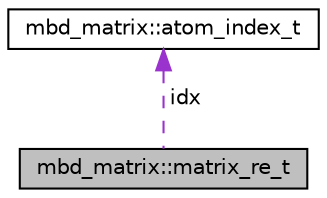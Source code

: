 digraph "mbd_matrix::matrix_re_t"
{
  edge [fontname="Helvetica",fontsize="10",labelfontname="Helvetica",labelfontsize="10"];
  node [fontname="Helvetica",fontsize="10",shape=record];
  Node1 [label="mbd_matrix::matrix_re_t",height=0.2,width=0.4,color="black", fillcolor="grey75", style="filled", fontcolor="black"];
  Node2 -> Node1 [dir="back",color="darkorchid3",fontsize="10",style="dashed",label=" idx" ,fontname="Helvetica"];
  Node2 [label="mbd_matrix::atom_index_t",height=0.2,width=0.4,color="black", fillcolor="white", style="filled",URL="$structmbd__matrix_1_1atom__index__t.html"];
}
